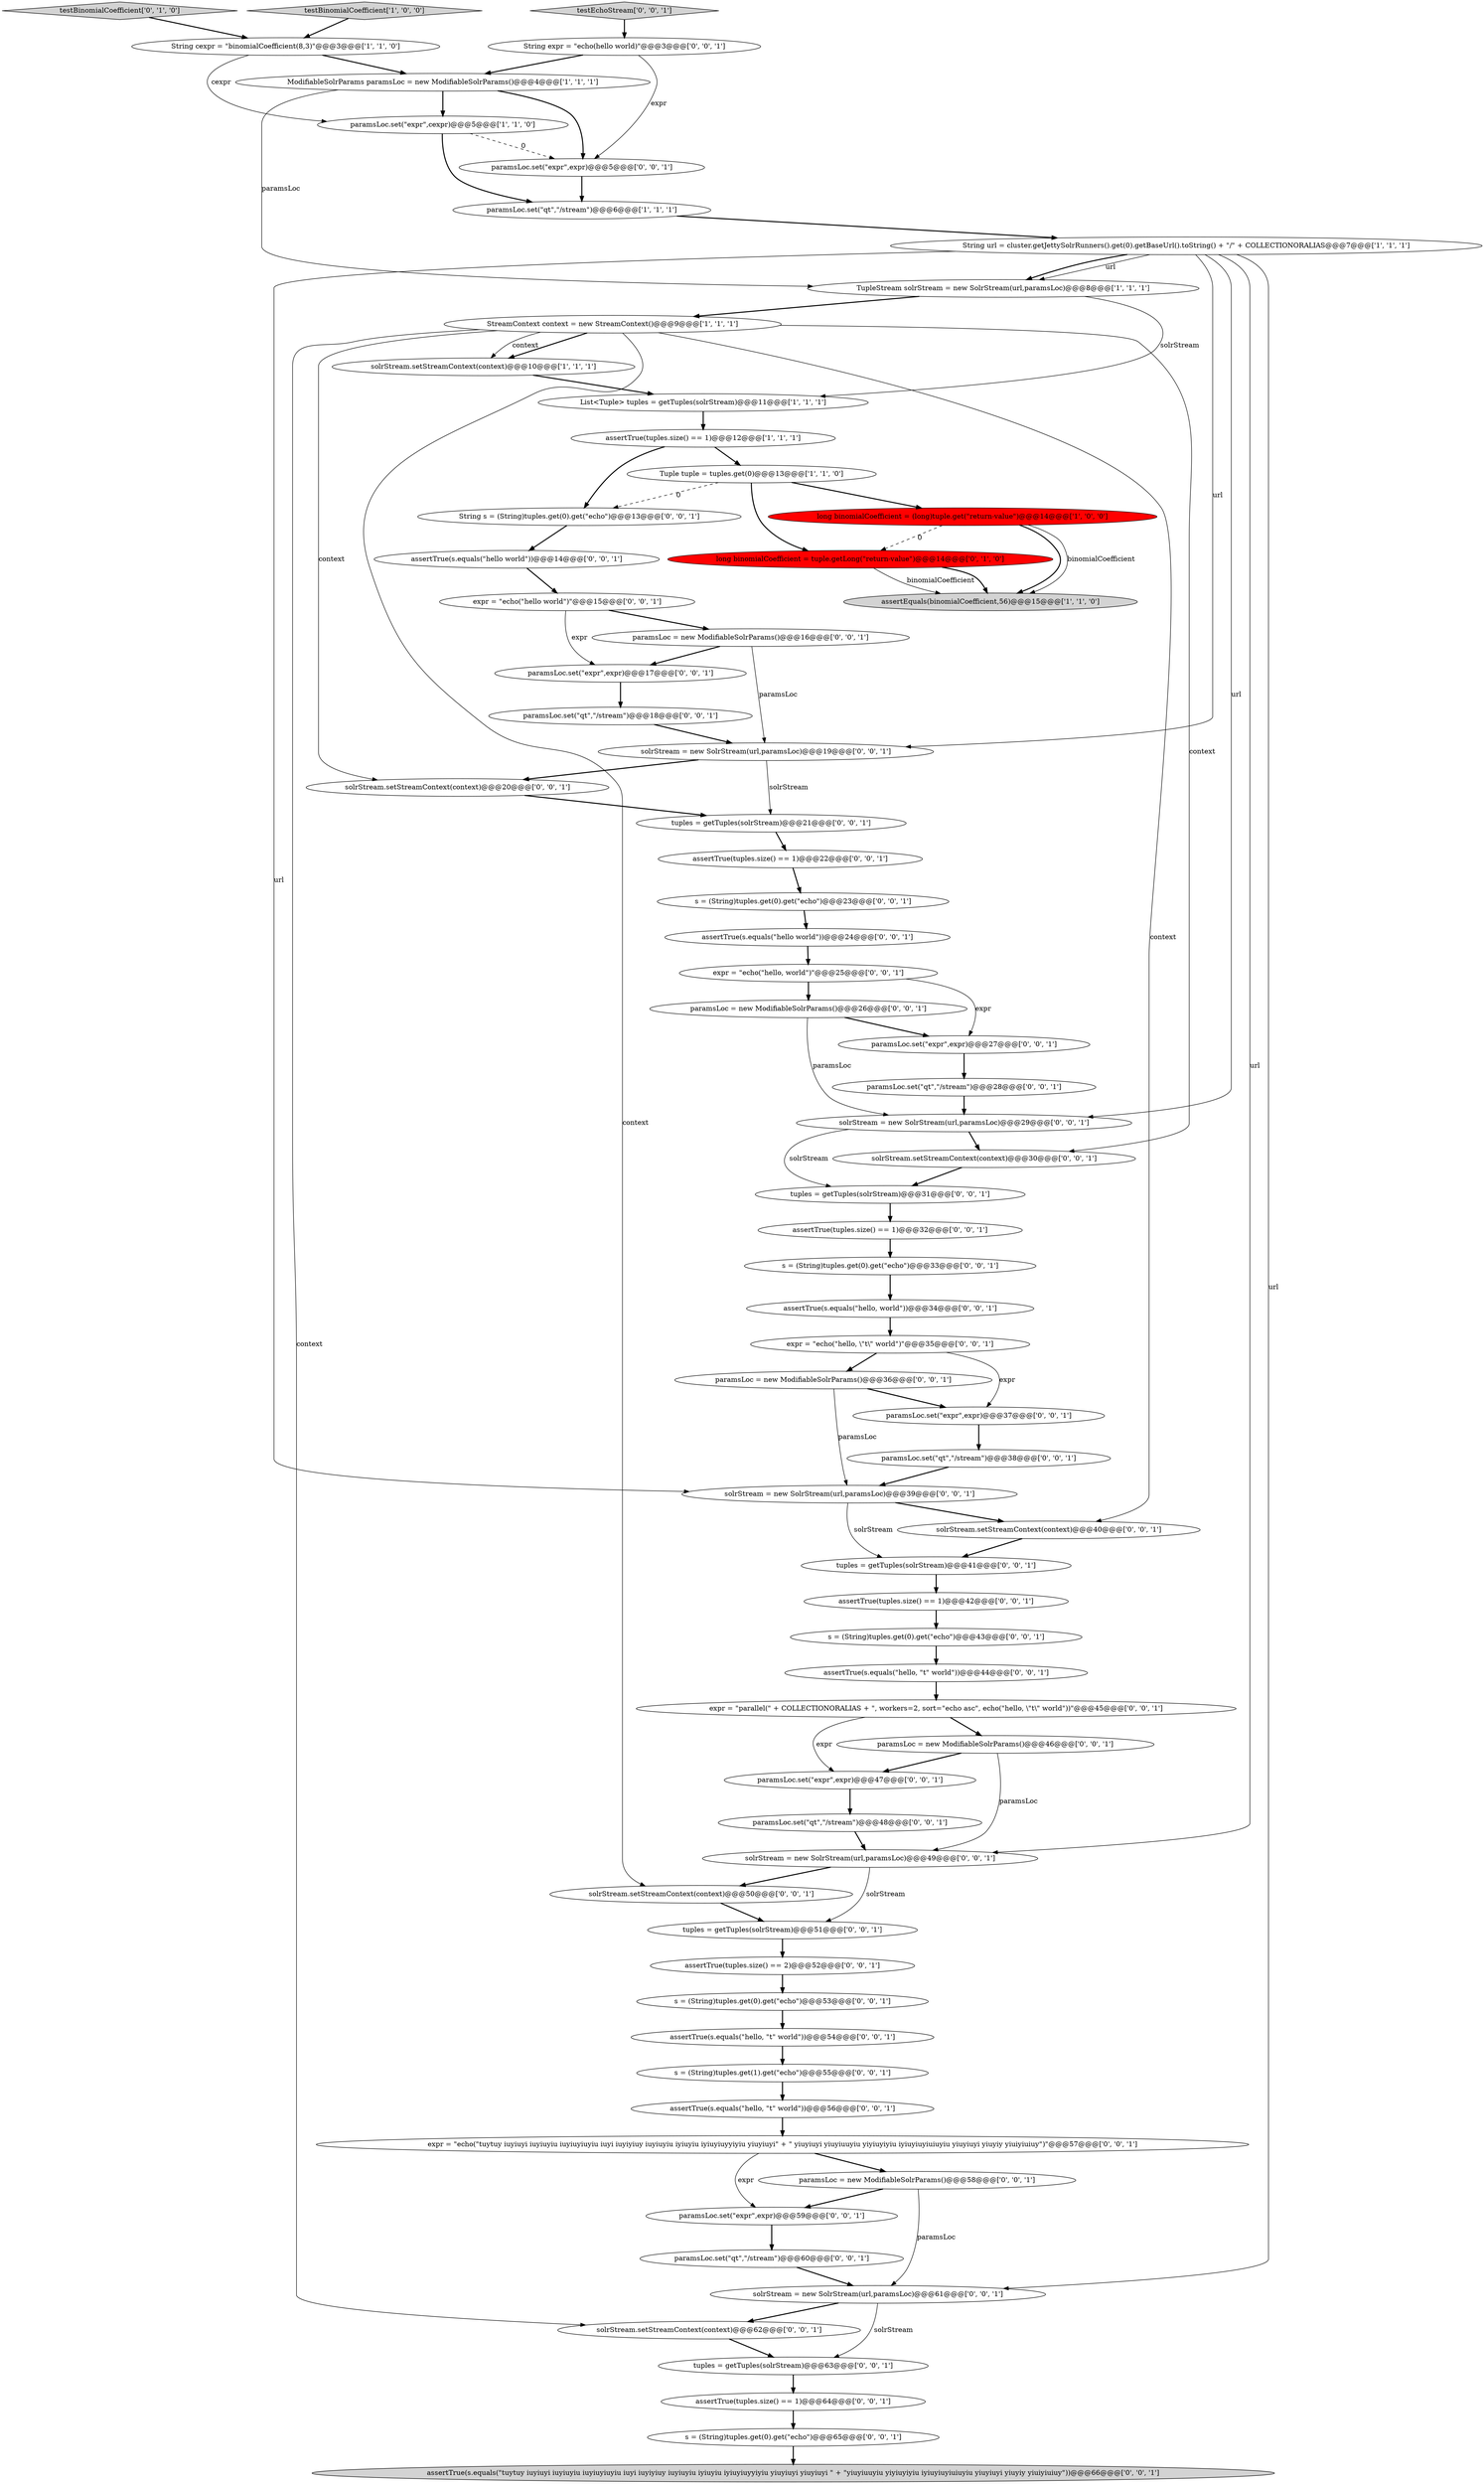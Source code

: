 digraph {
68 [style = filled, label = "s = (String)tuples.get(0).get(\"echo\")@@@53@@@['0', '0', '1']", fillcolor = white, shape = ellipse image = "AAA0AAABBB3BBB"];
21 [style = filled, label = "paramsLoc = new ModifiableSolrParams()@@@26@@@['0', '0', '1']", fillcolor = white, shape = ellipse image = "AAA0AAABBB3BBB"];
11 [style = filled, label = "testBinomialCoefficient['1', '0', '0']", fillcolor = lightgray, shape = diamond image = "AAA0AAABBB1BBB"];
14 [style = filled, label = "testBinomialCoefficient['0', '1', '0']", fillcolor = lightgray, shape = diamond image = "AAA0AAABBB2BBB"];
18 [style = filled, label = "solrStream.setStreamContext(context)@@@20@@@['0', '0', '1']", fillcolor = white, shape = ellipse image = "AAA0AAABBB3BBB"];
9 [style = filled, label = "assertTrue(tuples.size() == 1)@@@12@@@['1', '1', '1']", fillcolor = white, shape = ellipse image = "AAA0AAABBB1BBB"];
45 [style = filled, label = "paramsLoc.set(\"expr\",expr)@@@27@@@['0', '0', '1']", fillcolor = white, shape = ellipse image = "AAA0AAABBB3BBB"];
69 [style = filled, label = "expr = \"echo(\"hello world\")\"@@@15@@@['0', '0', '1']", fillcolor = white, shape = ellipse image = "AAA0AAABBB3BBB"];
31 [style = filled, label = "assertTrue(s.equals(\"hello, \"t\" world\"))@@@44@@@['0', '0', '1']", fillcolor = white, shape = ellipse image = "AAA0AAABBB3BBB"];
8 [style = filled, label = "solrStream.setStreamContext(context)@@@10@@@['1', '1', '1']", fillcolor = white, shape = ellipse image = "AAA0AAABBB1BBB"];
54 [style = filled, label = "tuples = getTuples(solrStream)@@@31@@@['0', '0', '1']", fillcolor = white, shape = ellipse image = "AAA0AAABBB3BBB"];
30 [style = filled, label = "paramsLoc = new ModifiableSolrParams()@@@36@@@['0', '0', '1']", fillcolor = white, shape = ellipse image = "AAA0AAABBB3BBB"];
39 [style = filled, label = "assertTrue(s.equals(\"hello world\"))@@@14@@@['0', '0', '1']", fillcolor = white, shape = ellipse image = "AAA0AAABBB3BBB"];
44 [style = filled, label = "paramsLoc.set(\"qt\",\"/stream\")@@@38@@@['0', '0', '1']", fillcolor = white, shape = ellipse image = "AAA0AAABBB3BBB"];
49 [style = filled, label = "assertTrue(s.equals(\"hello, \"t\" world\"))@@@54@@@['0', '0', '1']", fillcolor = white, shape = ellipse image = "AAA0AAABBB3BBB"];
23 [style = filled, label = "solrStream = new SolrStream(url,paramsLoc)@@@39@@@['0', '0', '1']", fillcolor = white, shape = ellipse image = "AAA0AAABBB3BBB"];
35 [style = filled, label = "paramsLoc.set(\"qt\",\"/stream\")@@@28@@@['0', '0', '1']", fillcolor = white, shape = ellipse image = "AAA0AAABBB3BBB"];
60 [style = filled, label = "solrStream = new SolrStream(url,paramsLoc)@@@19@@@['0', '0', '1']", fillcolor = white, shape = ellipse image = "AAA0AAABBB3BBB"];
13 [style = filled, label = "long binomialCoefficient = (long)tuple.get(\"return-value\")@@@14@@@['1', '0', '0']", fillcolor = red, shape = ellipse image = "AAA1AAABBB1BBB"];
55 [style = filled, label = "solrStream = new SolrStream(url,paramsLoc)@@@49@@@['0', '0', '1']", fillcolor = white, shape = ellipse image = "AAA0AAABBB3BBB"];
0 [style = filled, label = "String cexpr = \"binomialCoefficient(8,3)\"@@@3@@@['1', '1', '0']", fillcolor = white, shape = ellipse image = "AAA0AAABBB1BBB"];
7 [style = filled, label = "paramsLoc.set(\"qt\",\"/stream\")@@@6@@@['1', '1', '1']", fillcolor = white, shape = ellipse image = "AAA0AAABBB1BBB"];
28 [style = filled, label = "paramsLoc = new ModifiableSolrParams()@@@16@@@['0', '0', '1']", fillcolor = white, shape = ellipse image = "AAA0AAABBB3BBB"];
29 [style = filled, label = "String expr = \"echo(hello world)\"@@@3@@@['0', '0', '1']", fillcolor = white, shape = ellipse image = "AAA0AAABBB3BBB"];
42 [style = filled, label = "tuples = getTuples(solrStream)@@@63@@@['0', '0', '1']", fillcolor = white, shape = ellipse image = "AAA0AAABBB3BBB"];
4 [style = filled, label = "List<Tuple> tuples = getTuples(solrStream)@@@11@@@['1', '1', '1']", fillcolor = white, shape = ellipse image = "AAA0AAABBB1BBB"];
67 [style = filled, label = "solrStream = new SolrStream(url,paramsLoc)@@@29@@@['0', '0', '1']", fillcolor = white, shape = ellipse image = "AAA0AAABBB3BBB"];
72 [style = filled, label = "testEchoStream['0', '0', '1']", fillcolor = lightgray, shape = diamond image = "AAA0AAABBB3BBB"];
61 [style = filled, label = "s = (String)tuples.get(1).get(\"echo\")@@@55@@@['0', '0', '1']", fillcolor = white, shape = ellipse image = "AAA0AAABBB3BBB"];
59 [style = filled, label = "paramsLoc.set(\"qt\",\"/stream\")@@@60@@@['0', '0', '1']", fillcolor = white, shape = ellipse image = "AAA0AAABBB3BBB"];
58 [style = filled, label = "paramsLoc.set(\"expr\",expr)@@@59@@@['0', '0', '1']", fillcolor = white, shape = ellipse image = "AAA0AAABBB3BBB"];
25 [style = filled, label = "solrStream.setStreamContext(context)@@@30@@@['0', '0', '1']", fillcolor = white, shape = ellipse image = "AAA0AAABBB3BBB"];
43 [style = filled, label = "String s = (String)tuples.get(0).get(\"echo\")@@@13@@@['0', '0', '1']", fillcolor = white, shape = ellipse image = "AAA0AAABBB3BBB"];
38 [style = filled, label = "paramsLoc = new ModifiableSolrParams()@@@58@@@['0', '0', '1']", fillcolor = white, shape = ellipse image = "AAA0AAABBB3BBB"];
51 [style = filled, label = "solrStream.setStreamContext(context)@@@40@@@['0', '0', '1']", fillcolor = white, shape = ellipse image = "AAA0AAABBB3BBB"];
64 [style = filled, label = "s = (String)tuples.get(0).get(\"echo\")@@@65@@@['0', '0', '1']", fillcolor = white, shape = ellipse image = "AAA0AAABBB3BBB"];
63 [style = filled, label = "assertTrue(tuples.size() == 1)@@@32@@@['0', '0', '1']", fillcolor = white, shape = ellipse image = "AAA0AAABBB3BBB"];
27 [style = filled, label = "assertTrue(s.equals(\"hello, world\"))@@@34@@@['0', '0', '1']", fillcolor = white, shape = ellipse image = "AAA0AAABBB3BBB"];
66 [style = filled, label = "paramsLoc = new ModifiableSolrParams()@@@46@@@['0', '0', '1']", fillcolor = white, shape = ellipse image = "AAA0AAABBB3BBB"];
57 [style = filled, label = "solrStream = new SolrStream(url,paramsLoc)@@@61@@@['0', '0', '1']", fillcolor = white, shape = ellipse image = "AAA0AAABBB3BBB"];
37 [style = filled, label = "s = (String)tuples.get(0).get(\"echo\")@@@33@@@['0', '0', '1']", fillcolor = white, shape = ellipse image = "AAA0AAABBB3BBB"];
19 [style = filled, label = "assertTrue(s.equals(\"hello world\"))@@@24@@@['0', '0', '1']", fillcolor = white, shape = ellipse image = "AAA0AAABBB3BBB"];
17 [style = filled, label = "solrStream.setStreamContext(context)@@@62@@@['0', '0', '1']", fillcolor = white, shape = ellipse image = "AAA0AAABBB3BBB"];
5 [style = filled, label = "String url = cluster.getJettySolrRunners().get(0).getBaseUrl().toString() + \"/\" + COLLECTIONORALIAS@@@7@@@['1', '1', '1']", fillcolor = white, shape = ellipse image = "AAA0AAABBB1BBB"];
10 [style = filled, label = "StreamContext context = new StreamContext()@@@9@@@['1', '1', '1']", fillcolor = white, shape = ellipse image = "AAA0AAABBB1BBB"];
24 [style = filled, label = "s = (String)tuples.get(0).get(\"echo\")@@@23@@@['0', '0', '1']", fillcolor = white, shape = ellipse image = "AAA0AAABBB3BBB"];
41 [style = filled, label = "assertTrue(tuples.size() == 1)@@@42@@@['0', '0', '1']", fillcolor = white, shape = ellipse image = "AAA0AAABBB3BBB"];
56 [style = filled, label = "paramsLoc.set(\"expr\",expr)@@@47@@@['0', '0', '1']", fillcolor = white, shape = ellipse image = "AAA0AAABBB3BBB"];
70 [style = filled, label = "assertTrue(s.equals(\"hello, \"t\" world\"))@@@56@@@['0', '0', '1']", fillcolor = white, shape = ellipse image = "AAA0AAABBB3BBB"];
46 [style = filled, label = "expr = \"parallel(\" + COLLECTIONORALIAS + \", workers=2, sort=\"echo asc\", echo(\"hello, \\\"t\\\" world\"))\"@@@45@@@['0', '0', '1']", fillcolor = white, shape = ellipse image = "AAA0AAABBB3BBB"];
40 [style = filled, label = "paramsLoc.set(\"qt\",\"/stream\")@@@48@@@['0', '0', '1']", fillcolor = white, shape = ellipse image = "AAA0AAABBB3BBB"];
12 [style = filled, label = "paramsLoc.set(\"expr\",cexpr)@@@5@@@['1', '1', '0']", fillcolor = white, shape = ellipse image = "AAA0AAABBB1BBB"];
48 [style = filled, label = "tuples = getTuples(solrStream)@@@41@@@['0', '0', '1']", fillcolor = white, shape = ellipse image = "AAA0AAABBB3BBB"];
36 [style = filled, label = "tuples = getTuples(solrStream)@@@21@@@['0', '0', '1']", fillcolor = white, shape = ellipse image = "AAA0AAABBB3BBB"];
3 [style = filled, label = "Tuple tuple = tuples.get(0)@@@13@@@['1', '1', '0']", fillcolor = white, shape = ellipse image = "AAA0AAABBB1BBB"];
50 [style = filled, label = "assertTrue(tuples.size() == 2)@@@52@@@['0', '0', '1']", fillcolor = white, shape = ellipse image = "AAA0AAABBB3BBB"];
32 [style = filled, label = "expr = \"echo(\"hello, \\\"t\\\" world\")\"@@@35@@@['0', '0', '1']", fillcolor = white, shape = ellipse image = "AAA0AAABBB3BBB"];
15 [style = filled, label = "long binomialCoefficient = tuple.getLong(\"return-value\")@@@14@@@['0', '1', '0']", fillcolor = red, shape = ellipse image = "AAA1AAABBB2BBB"];
71 [style = filled, label = "expr = \"echo(\"hello, world\")\"@@@25@@@['0', '0', '1']", fillcolor = white, shape = ellipse image = "AAA0AAABBB3BBB"];
2 [style = filled, label = "ModifiableSolrParams paramsLoc = new ModifiableSolrParams()@@@4@@@['1', '1', '1']", fillcolor = white, shape = ellipse image = "AAA0AAABBB1BBB"];
47 [style = filled, label = "paramsLoc.set(\"expr\",expr)@@@37@@@['0', '0', '1']", fillcolor = white, shape = ellipse image = "AAA0AAABBB3BBB"];
53 [style = filled, label = "paramsLoc.set(\"expr\",expr)@@@5@@@['0', '0', '1']", fillcolor = white, shape = ellipse image = "AAA0AAABBB3BBB"];
16 [style = filled, label = "assertTrue(tuples.size() == 1)@@@22@@@['0', '0', '1']", fillcolor = white, shape = ellipse image = "AAA0AAABBB3BBB"];
33 [style = filled, label = "tuples = getTuples(solrStream)@@@51@@@['0', '0', '1']", fillcolor = white, shape = ellipse image = "AAA0AAABBB3BBB"];
52 [style = filled, label = "assertTrue(tuples.size() == 1)@@@64@@@['0', '0', '1']", fillcolor = white, shape = ellipse image = "AAA0AAABBB3BBB"];
62 [style = filled, label = "assertTrue(s.equals(\"tuytuy iuyiuyi iuyiuyiu iuyiuyiuyiu iuyi iuyiyiuy iuyiuyiu iyiuyiu iyiuyiuyyiyiu yiuyiuyi yiuyiuyi \" + \"yiuyiuuyiu yiyiuyiyiu iyiuyiuyiuiuyiu yiuyiuyi yiuyiy yiuiyiuiuy\"))@@@66@@@['0', '0', '1']", fillcolor = lightgray, shape = ellipse image = "AAA0AAABBB3BBB"];
65 [style = filled, label = "s = (String)tuples.get(0).get(\"echo\")@@@43@@@['0', '0', '1']", fillcolor = white, shape = ellipse image = "AAA0AAABBB3BBB"];
1 [style = filled, label = "assertEquals(binomialCoefficient,56)@@@15@@@['1', '1', '0']", fillcolor = lightgray, shape = ellipse image = "AAA0AAABBB1BBB"];
26 [style = filled, label = "paramsLoc.set(\"qt\",\"/stream\")@@@18@@@['0', '0', '1']", fillcolor = white, shape = ellipse image = "AAA0AAABBB3BBB"];
6 [style = filled, label = "TupleStream solrStream = new SolrStream(url,paramsLoc)@@@8@@@['1', '1', '1']", fillcolor = white, shape = ellipse image = "AAA0AAABBB1BBB"];
22 [style = filled, label = "expr = \"echo(\"tuytuy iuyiuyi iuyiuyiu iuyiuyiuyiu iuyi iuyiyiuy iuyiuyiu iyiuyiu iyiuyiuyyiyiu yiuyiuyi\" + \" yiuyiuyi yiuyiuuyiu yiyiuyiyiu iyiuyiuyiuiuyiu yiuyiuyi yiuyiy yiuiyiuiuy\")\"@@@57@@@['0', '0', '1']", fillcolor = white, shape = ellipse image = "AAA0AAABBB3BBB"];
34 [style = filled, label = "solrStream.setStreamContext(context)@@@50@@@['0', '0', '1']", fillcolor = white, shape = ellipse image = "AAA0AAABBB3BBB"];
20 [style = filled, label = "paramsLoc.set(\"expr\",expr)@@@17@@@['0', '0', '1']", fillcolor = white, shape = ellipse image = "AAA0AAABBB3BBB"];
27->32 [style = bold, label=""];
39->69 [style = bold, label=""];
52->64 [style = bold, label=""];
23->51 [style = bold, label=""];
37->27 [style = bold, label=""];
28->20 [style = bold, label=""];
67->25 [style = bold, label=""];
20->26 [style = bold, label=""];
54->63 [style = bold, label=""];
40->55 [style = bold, label=""];
72->29 [style = bold, label=""];
59->57 [style = bold, label=""];
68->49 [style = bold, label=""];
9->43 [style = bold, label=""];
13->15 [style = dashed, label="0"];
19->71 [style = bold, label=""];
12->7 [style = bold, label=""];
13->1 [style = bold, label=""];
13->1 [style = solid, label="binomialCoefficient"];
44->23 [style = bold, label=""];
2->53 [style = bold, label=""];
26->60 [style = bold, label=""];
29->2 [style = bold, label=""];
51->48 [style = bold, label=""];
66->55 [style = solid, label="paramsLoc"];
10->8 [style = bold, label=""];
46->66 [style = bold, label=""];
35->67 [style = bold, label=""];
5->6 [style = solid, label="url"];
57->42 [style = solid, label="solrStream"];
67->54 [style = solid, label="solrStream"];
50->68 [style = bold, label=""];
55->34 [style = bold, label=""];
58->59 [style = bold, label=""];
31->46 [style = bold, label=""];
8->4 [style = bold, label=""];
45->35 [style = bold, label=""];
10->18 [style = solid, label="context"];
5->60 [style = solid, label="url"];
24->19 [style = bold, label=""];
48->41 [style = bold, label=""];
5->23 [style = solid, label="url"];
5->57 [style = solid, label="url"];
34->33 [style = bold, label=""];
41->65 [style = bold, label=""];
17->42 [style = bold, label=""];
33->50 [style = bold, label=""];
10->25 [style = solid, label="context"];
21->45 [style = bold, label=""];
22->38 [style = bold, label=""];
7->5 [style = bold, label=""];
15->1 [style = solid, label="binomialCoefficient"];
10->17 [style = solid, label="context"];
5->6 [style = bold, label=""];
71->21 [style = bold, label=""];
38->57 [style = solid, label="paramsLoc"];
28->60 [style = solid, label="paramsLoc"];
63->37 [style = bold, label=""];
36->16 [style = bold, label=""];
47->44 [style = bold, label=""];
70->22 [style = bold, label=""];
71->45 [style = solid, label="expr"];
30->47 [style = bold, label=""];
61->70 [style = bold, label=""];
56->40 [style = bold, label=""];
4->9 [style = bold, label=""];
57->17 [style = bold, label=""];
5->55 [style = solid, label="url"];
0->12 [style = solid, label="cexpr"];
65->31 [style = bold, label=""];
42->52 [style = bold, label=""];
16->24 [style = bold, label=""];
22->58 [style = solid, label="expr"];
49->61 [style = bold, label=""];
32->30 [style = bold, label=""];
12->53 [style = dashed, label="0"];
69->28 [style = bold, label=""];
60->36 [style = solid, label="solrStream"];
60->18 [style = bold, label=""];
64->62 [style = bold, label=""];
23->48 [style = solid, label="solrStream"];
69->20 [style = solid, label="expr"];
10->34 [style = solid, label="context"];
6->10 [style = bold, label=""];
10->51 [style = solid, label="context"];
9->3 [style = bold, label=""];
43->39 [style = bold, label=""];
25->54 [style = bold, label=""];
46->56 [style = solid, label="expr"];
10->8 [style = solid, label="context"];
15->1 [style = bold, label=""];
2->6 [style = solid, label="paramsLoc"];
30->23 [style = solid, label="paramsLoc"];
38->58 [style = bold, label=""];
0->2 [style = bold, label=""];
18->36 [style = bold, label=""];
3->15 [style = bold, label=""];
2->12 [style = bold, label=""];
11->0 [style = bold, label=""];
53->7 [style = bold, label=""];
14->0 [style = bold, label=""];
3->43 [style = dashed, label="0"];
3->13 [style = bold, label=""];
66->56 [style = bold, label=""];
5->67 [style = solid, label="url"];
29->53 [style = solid, label="expr"];
55->33 [style = solid, label="solrStream"];
32->47 [style = solid, label="expr"];
21->67 [style = solid, label="paramsLoc"];
6->4 [style = solid, label="solrStream"];
}
